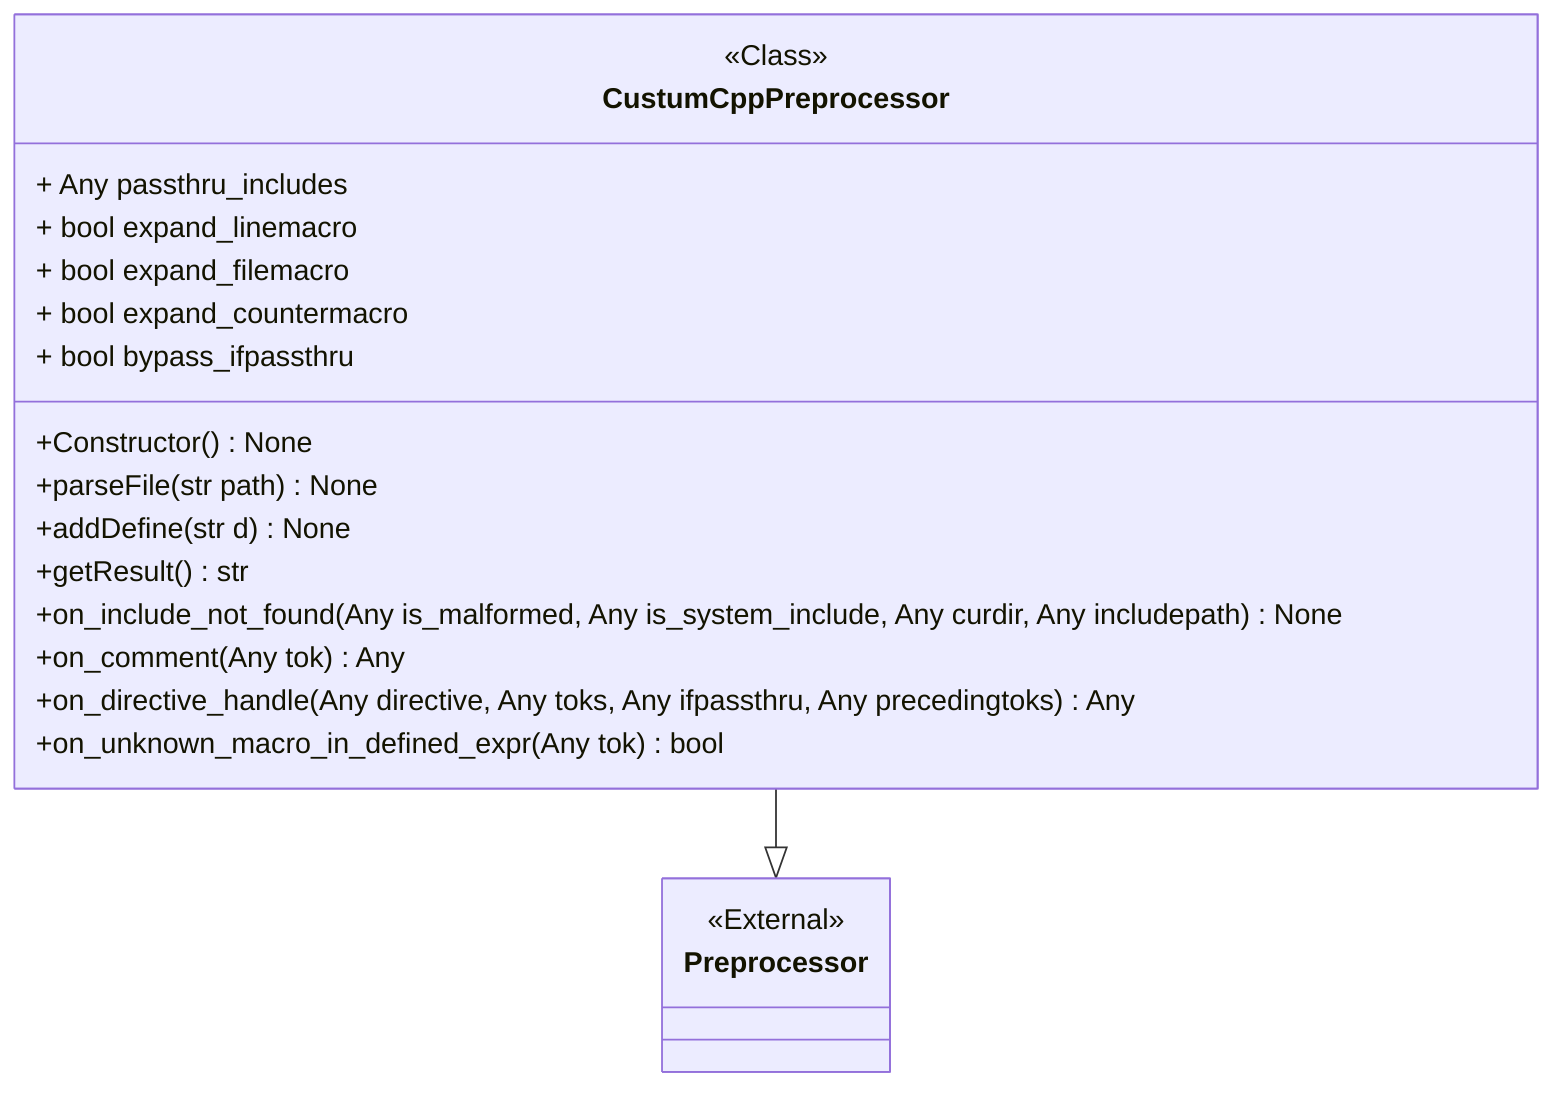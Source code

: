 classDiagram
class CustumCppPreprocessor {
<<Class>>
+ Any passthru_includes
+ bool expand_linemacro
+ bool expand_filemacro
+ bool expand_countermacro
+ bool bypass_ifpassthru
+Constructor() None
+parseFile(str path) None
+addDefine(str d) None
+getResult() str
+on_include_not_found(Any is_malformed, Any is_system_include, Any curdir, Any includepath) None
+on_comment(Any tok) Any
+on_directive_handle(Any directive, Any toks, Any ifpassthru, Any precedingtoks) Any
+on_unknown_macro_in_defined_expr(Any tok) bool
}
class Preprocessor
<<External>> Preprocessor
CustumCppPreprocessor --|> Preprocessor